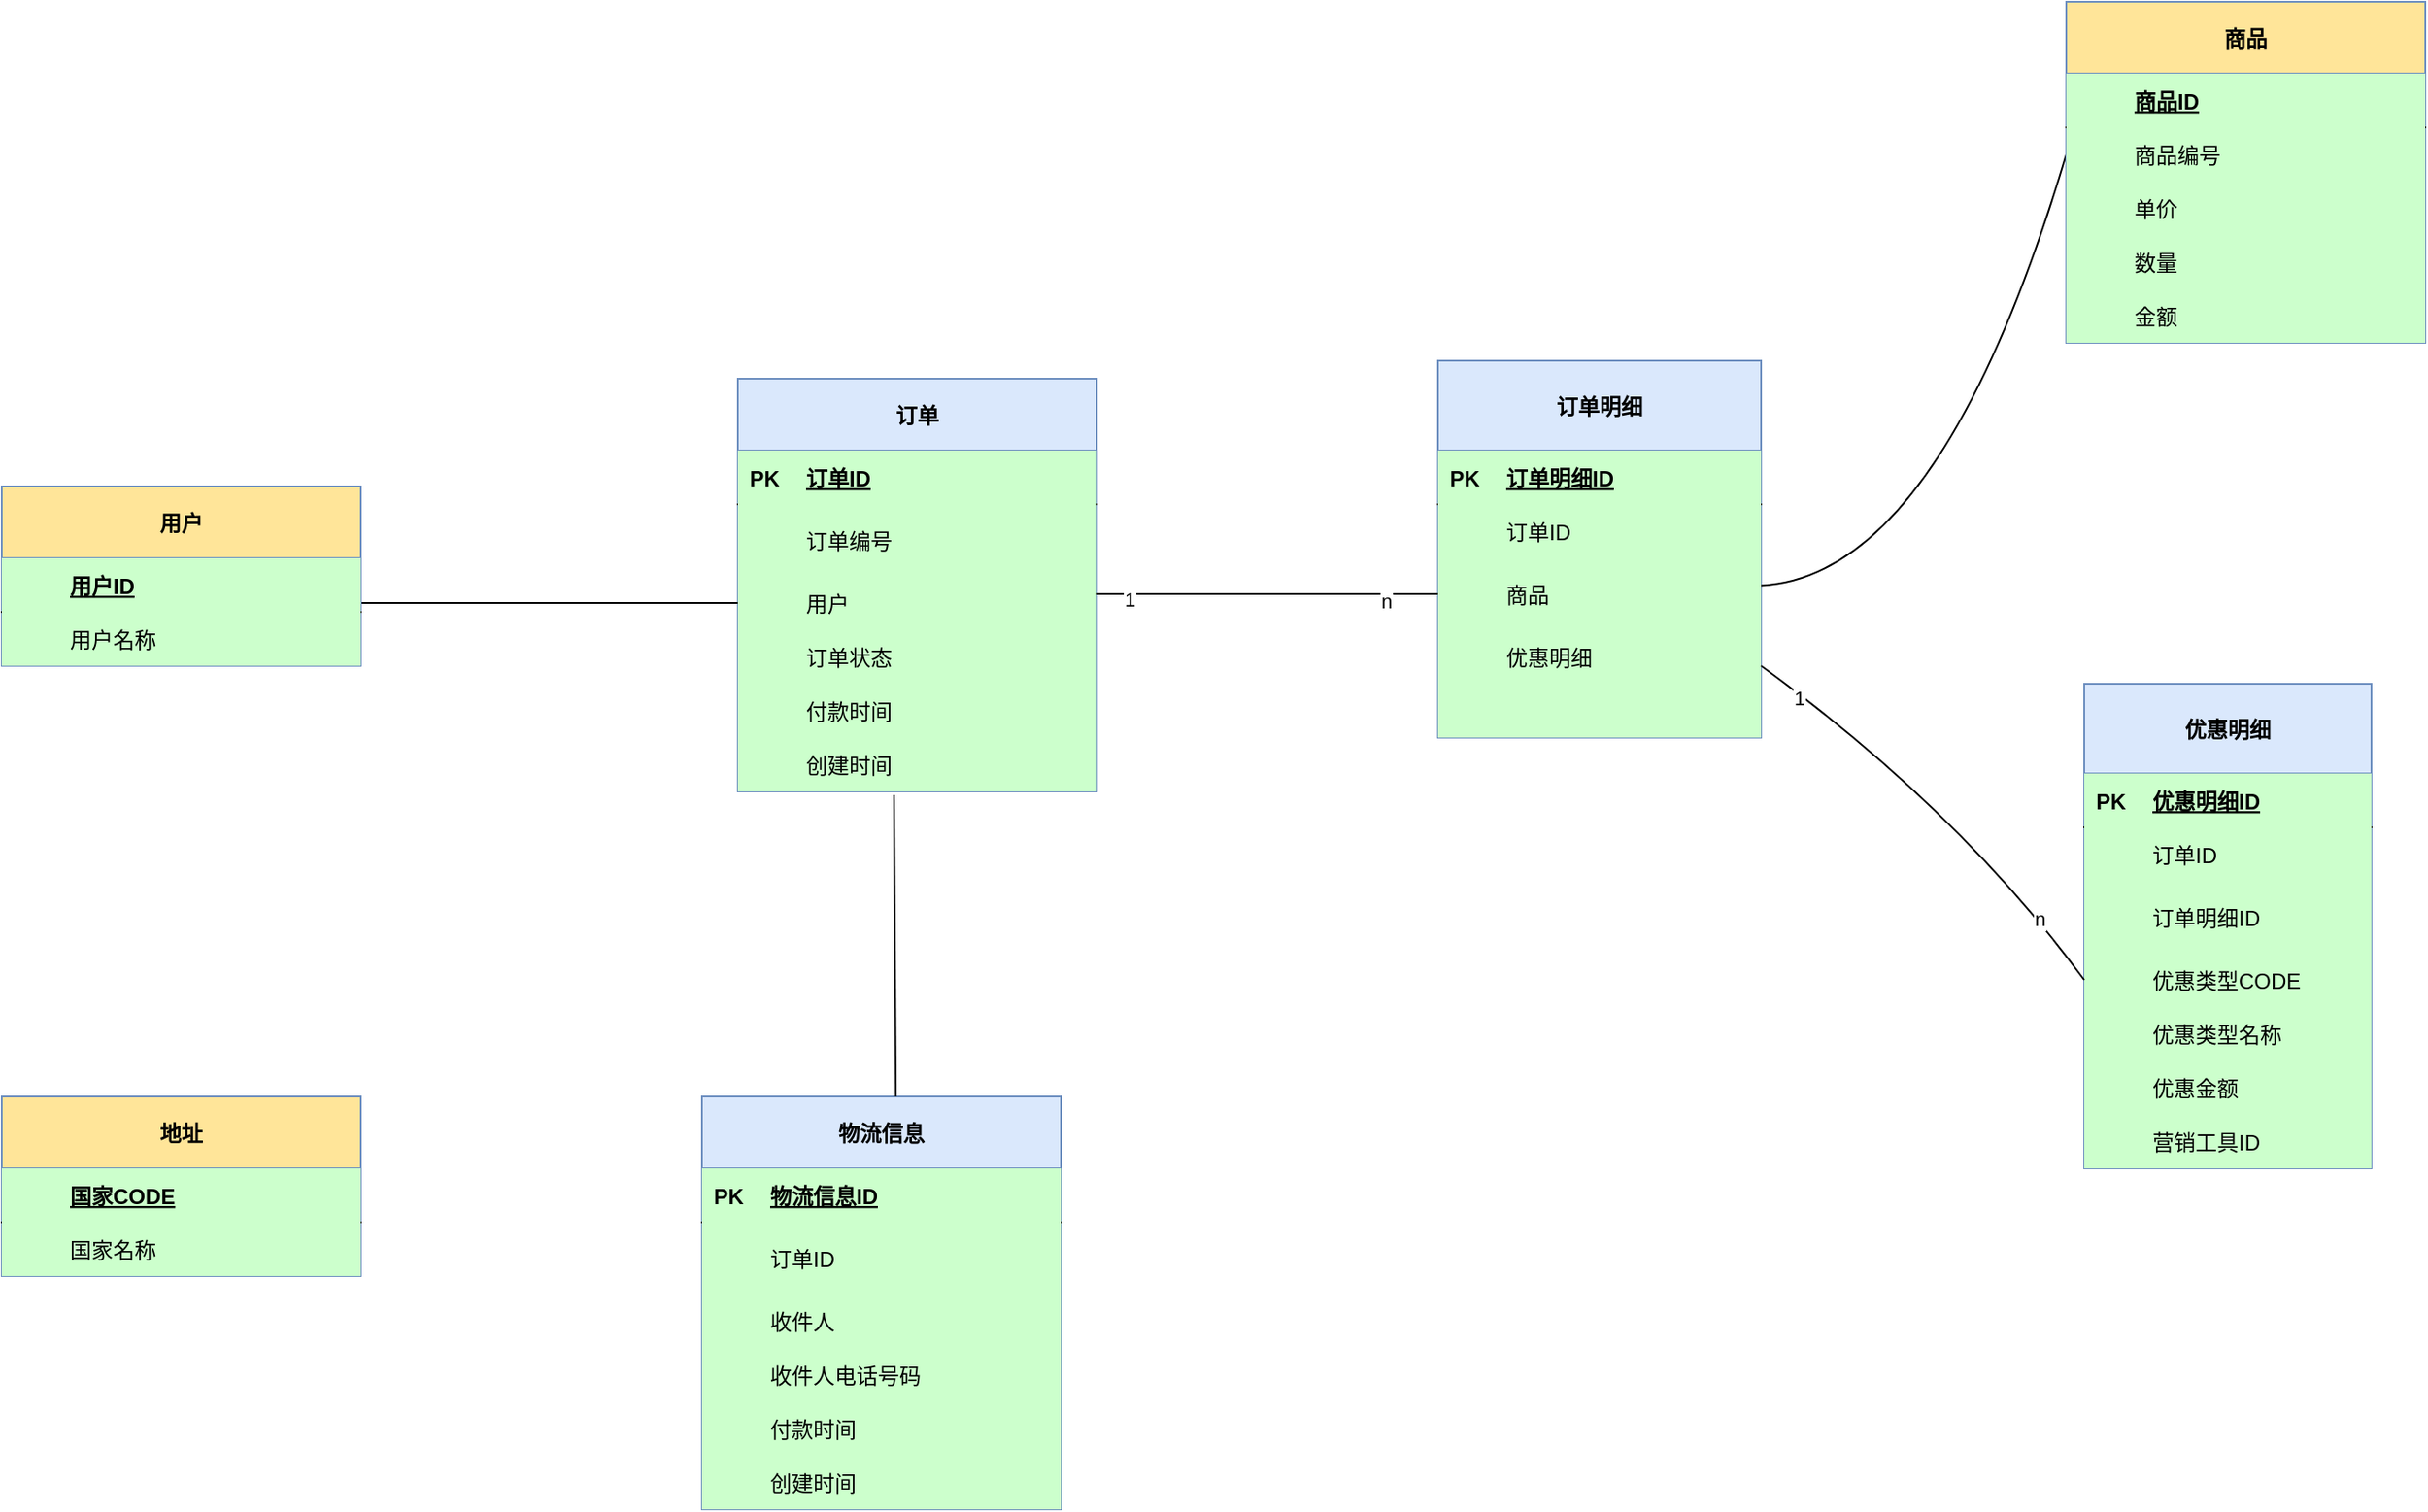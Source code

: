 <mxfile version="13.7.5" type="github">
  <diagram id="CvsDH0a3pbj6ZaCls3v0" name="第 1 页">
    <mxGraphModel dx="597" dy="684" grid="1" gridSize="10" guides="1" tooltips="1" connect="1" arrows="1" fold="1" page="1" pageScale="1" pageWidth="827" pageHeight="1169" math="0" shadow="0">
      <root>
        <mxCell id="0" />
        <mxCell id="1" parent="0" />
        <mxCell id="jhDI7tPvVPbU7EoArzrp-2" value="订单" style="shape=table;startSize=40;container=1;collapsible=1;childLayout=tableLayout;fixedRows=1;rowLines=0;fontStyle=1;align=center;resizeLast=1;fillColor=#dae8fc;strokeColor=#6c8ebf;" vertex="1" parent="1">
          <mxGeometry x="1310" y="740" width="200" height="230" as="geometry" />
        </mxCell>
        <mxCell id="jhDI7tPvVPbU7EoArzrp-3" value="" style="shape=partialRectangle;collapsible=0;dropTarget=0;pointerEvents=0;top=0;left=0;bottom=1;right=0;points=[[0,0.5],[1,0.5]];portConstraint=eastwest;fillColor=#CCFFCC;" vertex="1" parent="jhDI7tPvVPbU7EoArzrp-2">
          <mxGeometry y="40" width="200" height="30" as="geometry" />
        </mxCell>
        <mxCell id="jhDI7tPvVPbU7EoArzrp-4" value="PK" style="shape=partialRectangle;connectable=0;top=0;left=0;bottom=0;right=0;fontStyle=1;overflow=hidden;fillColor=#CCFFCC;" vertex="1" parent="jhDI7tPvVPbU7EoArzrp-3">
          <mxGeometry width="30" height="30" as="geometry" />
        </mxCell>
        <mxCell id="jhDI7tPvVPbU7EoArzrp-5" value="订单ID" style="shape=partialRectangle;connectable=0;top=0;left=0;bottom=0;right=0;align=left;spacingLeft=6;fontStyle=5;overflow=hidden;fillColor=#CCFFCC;" vertex="1" parent="jhDI7tPvVPbU7EoArzrp-3">
          <mxGeometry x="30" width="170" height="30" as="geometry" />
        </mxCell>
        <mxCell id="jhDI7tPvVPbU7EoArzrp-6" value="" style="shape=partialRectangle;collapsible=0;dropTarget=0;pointerEvents=0;top=0;left=0;bottom=0;right=0;points=[[0,0.5],[1,0.5]];portConstraint=eastwest;fillColor=#CCFFCC;" vertex="1" parent="jhDI7tPvVPbU7EoArzrp-2">
          <mxGeometry y="70" width="200" height="40" as="geometry" />
        </mxCell>
        <mxCell id="jhDI7tPvVPbU7EoArzrp-7" value="" style="shape=partialRectangle;connectable=0;top=0;left=0;bottom=0;right=0;editable=1;overflow=hidden;fillColor=#CCFFCC;" vertex="1" parent="jhDI7tPvVPbU7EoArzrp-6">
          <mxGeometry width="30" height="40" as="geometry" />
        </mxCell>
        <mxCell id="jhDI7tPvVPbU7EoArzrp-8" value="订单编号" style="shape=partialRectangle;connectable=0;top=0;left=0;bottom=0;right=0;align=left;spacingLeft=6;overflow=hidden;fillColor=#CCFFCC;" vertex="1" parent="jhDI7tPvVPbU7EoArzrp-6">
          <mxGeometry x="30" width="170" height="40" as="geometry" />
        </mxCell>
        <mxCell id="jhDI7tPvVPbU7EoArzrp-113" value="" style="shape=partialRectangle;collapsible=0;dropTarget=0;pointerEvents=0;top=0;left=0;bottom=0;right=0;points=[[0,0.5],[1,0.5]];portConstraint=eastwest;fillColor=#CCFFCC;" vertex="1" parent="jhDI7tPvVPbU7EoArzrp-2">
          <mxGeometry y="110" width="200" height="30" as="geometry" />
        </mxCell>
        <mxCell id="jhDI7tPvVPbU7EoArzrp-114" value="" style="shape=partialRectangle;connectable=0;top=0;left=0;bottom=0;right=0;editable=1;overflow=hidden;fillColor=#CCFFCC;" vertex="1" parent="jhDI7tPvVPbU7EoArzrp-113">
          <mxGeometry width="30" height="30" as="geometry" />
        </mxCell>
        <mxCell id="jhDI7tPvVPbU7EoArzrp-115" value="用户" style="shape=partialRectangle;connectable=0;top=0;left=0;bottom=0;right=0;align=left;spacingLeft=6;overflow=hidden;fillColor=#CCFFCC;" vertex="1" parent="jhDI7tPvVPbU7EoArzrp-113">
          <mxGeometry x="30" width="170" height="30" as="geometry" />
        </mxCell>
        <mxCell id="jhDI7tPvVPbU7EoArzrp-9" value="" style="shape=partialRectangle;collapsible=0;dropTarget=0;pointerEvents=0;fillColor=none;top=0;left=0;bottom=0;right=0;points=[[0,0.5],[1,0.5]];portConstraint=eastwest;strokeWidth=1;align=left;" vertex="1" parent="jhDI7tPvVPbU7EoArzrp-2">
          <mxGeometry y="140" width="200" height="30" as="geometry" />
        </mxCell>
        <mxCell id="jhDI7tPvVPbU7EoArzrp-10" value="" style="shape=partialRectangle;connectable=0;top=0;left=0;bottom=0;right=0;editable=1;overflow=hidden;fillColor=#CCFFCC;" vertex="1" parent="jhDI7tPvVPbU7EoArzrp-9">
          <mxGeometry width="30" height="30" as="geometry" />
        </mxCell>
        <mxCell id="jhDI7tPvVPbU7EoArzrp-11" value="订单状态" style="shape=partialRectangle;connectable=0;top=0;left=0;bottom=0;right=0;align=left;spacingLeft=6;overflow=hidden;strokeColor=#82b366;fillColor=#CCFFCC;" vertex="1" parent="jhDI7tPvVPbU7EoArzrp-9">
          <mxGeometry x="30" width="170" height="30" as="geometry" />
        </mxCell>
        <mxCell id="jhDI7tPvVPbU7EoArzrp-12" value="" style="shape=partialRectangle;collapsible=0;dropTarget=0;pointerEvents=0;top=0;left=0;bottom=0;right=0;points=[[0,0.5],[1,0.5]];portConstraint=eastwest;fillColor=#CCFFCC;" vertex="1" parent="jhDI7tPvVPbU7EoArzrp-2">
          <mxGeometry y="170" width="200" height="30" as="geometry" />
        </mxCell>
        <mxCell id="jhDI7tPvVPbU7EoArzrp-13" value="" style="shape=partialRectangle;connectable=0;top=0;left=0;bottom=0;right=0;editable=1;overflow=hidden;fillColor=#CCFFCC;" vertex="1" parent="jhDI7tPvVPbU7EoArzrp-12">
          <mxGeometry width="30" height="30" as="geometry" />
        </mxCell>
        <mxCell id="jhDI7tPvVPbU7EoArzrp-14" value="付款时间" style="shape=partialRectangle;connectable=0;top=0;left=0;bottom=0;right=0;align=left;spacingLeft=6;overflow=hidden;fillColor=#CCFFCC;" vertex="1" parent="jhDI7tPvVPbU7EoArzrp-12">
          <mxGeometry x="30" width="170" height="30" as="geometry" />
        </mxCell>
        <mxCell id="jhDI7tPvVPbU7EoArzrp-15" value="" style="shape=partialRectangle;collapsible=0;dropTarget=0;pointerEvents=0;top=0;left=0;bottom=0;right=0;points=[[0,0.5],[1,0.5]];portConstraint=eastwest;fillColor=#CCFFCC;" vertex="1" parent="jhDI7tPvVPbU7EoArzrp-2">
          <mxGeometry y="200" width="200" height="30" as="geometry" />
        </mxCell>
        <mxCell id="jhDI7tPvVPbU7EoArzrp-16" value="" style="shape=partialRectangle;connectable=0;top=0;left=0;bottom=0;right=0;editable=1;overflow=hidden;fillColor=#CCFFCC;" vertex="1" parent="jhDI7tPvVPbU7EoArzrp-15">
          <mxGeometry width="30" height="30" as="geometry" />
        </mxCell>
        <mxCell id="jhDI7tPvVPbU7EoArzrp-17" value="创建时间" style="shape=partialRectangle;connectable=0;top=0;left=0;bottom=0;right=0;align=left;spacingLeft=6;overflow=hidden;fillColor=#CCFFCC;" vertex="1" parent="jhDI7tPvVPbU7EoArzrp-15">
          <mxGeometry x="30" width="170" height="30" as="geometry" />
        </mxCell>
        <mxCell id="jhDI7tPvVPbU7EoArzrp-18" value="订单明细" style="shape=table;startSize=50;container=1;collapsible=1;childLayout=tableLayout;fixedRows=1;rowLines=0;fontStyle=1;align=center;resizeLast=1;fillColor=#dae8fc;strokeColor=#6c8ebf;" vertex="1" parent="1">
          <mxGeometry x="1700" y="730" width="180" height="210" as="geometry" />
        </mxCell>
        <mxCell id="jhDI7tPvVPbU7EoArzrp-19" value="" style="shape=partialRectangle;collapsible=0;dropTarget=0;pointerEvents=0;top=0;left=0;bottom=1;right=0;points=[[0,0.5],[1,0.5]];portConstraint=eastwest;fillColor=#CCFFCC;" vertex="1" parent="jhDI7tPvVPbU7EoArzrp-18">
          <mxGeometry y="50" width="180" height="30" as="geometry" />
        </mxCell>
        <mxCell id="jhDI7tPvVPbU7EoArzrp-20" value="PK" style="shape=partialRectangle;connectable=0;top=0;left=0;bottom=0;right=0;fontStyle=1;overflow=hidden;fillColor=#CCFFCC;" vertex="1" parent="jhDI7tPvVPbU7EoArzrp-19">
          <mxGeometry width="30" height="30" as="geometry" />
        </mxCell>
        <mxCell id="jhDI7tPvVPbU7EoArzrp-21" value="订单明细ID" style="shape=partialRectangle;connectable=0;top=0;left=0;bottom=0;right=0;align=left;spacingLeft=6;fontStyle=5;overflow=hidden;fillColor=#CCFFCC;" vertex="1" parent="jhDI7tPvVPbU7EoArzrp-19">
          <mxGeometry x="30" width="150" height="30" as="geometry" />
        </mxCell>
        <mxCell id="jhDI7tPvVPbU7EoArzrp-25" value="" style="shape=partialRectangle;collapsible=0;dropTarget=0;pointerEvents=0;fillColor=none;top=0;left=0;bottom=0;right=0;points=[[0,0.5],[1,0.5]];portConstraint=eastwest;strokeWidth=1;align=left;" vertex="1" parent="jhDI7tPvVPbU7EoArzrp-18">
          <mxGeometry y="80" width="180" height="30" as="geometry" />
        </mxCell>
        <mxCell id="jhDI7tPvVPbU7EoArzrp-26" value="" style="shape=partialRectangle;connectable=0;top=0;left=0;bottom=0;right=0;editable=1;overflow=hidden;fillColor=#CCFFCC;" vertex="1" parent="jhDI7tPvVPbU7EoArzrp-25">
          <mxGeometry width="30" height="30" as="geometry" />
        </mxCell>
        <mxCell id="jhDI7tPvVPbU7EoArzrp-27" value="订单ID" style="shape=partialRectangle;connectable=0;top=0;left=0;bottom=0;right=0;align=left;spacingLeft=6;overflow=hidden;strokeColor=#82b366;fillColor=#CCFFCC;" vertex="1" parent="jhDI7tPvVPbU7EoArzrp-25">
          <mxGeometry x="30" width="150" height="30" as="geometry" />
        </mxCell>
        <mxCell id="jhDI7tPvVPbU7EoArzrp-22" value="" style="shape=partialRectangle;collapsible=0;dropTarget=0;pointerEvents=0;top=0;left=0;bottom=0;right=0;points=[[0,0.5],[1,0.5]];portConstraint=eastwest;fillColor=#CCFFCC;" vertex="1" parent="jhDI7tPvVPbU7EoArzrp-18">
          <mxGeometry y="110" width="180" height="40" as="geometry" />
        </mxCell>
        <mxCell id="jhDI7tPvVPbU7EoArzrp-23" value="" style="shape=partialRectangle;connectable=0;top=0;left=0;bottom=0;right=0;editable=1;overflow=hidden;fillColor=#CCFFCC;" vertex="1" parent="jhDI7tPvVPbU7EoArzrp-22">
          <mxGeometry width="30" height="40" as="geometry" />
        </mxCell>
        <mxCell id="jhDI7tPvVPbU7EoArzrp-24" value="商品" style="shape=partialRectangle;connectable=0;top=0;left=0;bottom=0;right=0;align=left;spacingLeft=6;overflow=hidden;fillColor=#CCFFCC;" vertex="1" parent="jhDI7tPvVPbU7EoArzrp-22">
          <mxGeometry x="30" width="150" height="40" as="geometry" />
        </mxCell>
        <mxCell id="jhDI7tPvVPbU7EoArzrp-28" value="" style="shape=partialRectangle;collapsible=0;dropTarget=0;pointerEvents=0;top=0;left=0;bottom=0;right=0;points=[[0,0.5],[1,0.5]];portConstraint=eastwest;fillColor=#CCFFCC;" vertex="1" parent="jhDI7tPvVPbU7EoArzrp-18">
          <mxGeometry y="150" width="180" height="30" as="geometry" />
        </mxCell>
        <mxCell id="jhDI7tPvVPbU7EoArzrp-29" value="" style="shape=partialRectangle;connectable=0;top=0;left=0;bottom=0;right=0;editable=1;overflow=hidden;fillColor=#CCFFCC;" vertex="1" parent="jhDI7tPvVPbU7EoArzrp-28">
          <mxGeometry width="30" height="30" as="geometry" />
        </mxCell>
        <mxCell id="jhDI7tPvVPbU7EoArzrp-30" value="优惠明细" style="shape=partialRectangle;connectable=0;top=0;left=0;bottom=0;right=0;align=left;spacingLeft=6;overflow=hidden;fillColor=#CCFFCC;" vertex="1" parent="jhDI7tPvVPbU7EoArzrp-28">
          <mxGeometry x="30" width="150" height="30" as="geometry" />
        </mxCell>
        <mxCell id="jhDI7tPvVPbU7EoArzrp-31" value="" style="shape=partialRectangle;collapsible=0;dropTarget=0;pointerEvents=0;top=0;left=0;bottom=0;right=0;points=[[0,0.5],[1,0.5]];portConstraint=eastwest;fillColor=#CCFFCC;" vertex="1" parent="jhDI7tPvVPbU7EoArzrp-18">
          <mxGeometry y="180" width="180" height="30" as="geometry" />
        </mxCell>
        <mxCell id="jhDI7tPvVPbU7EoArzrp-32" value="" style="shape=partialRectangle;connectable=0;top=0;left=0;bottom=0;right=0;editable=1;overflow=hidden;fillColor=#CCFFCC;" vertex="1" parent="jhDI7tPvVPbU7EoArzrp-31">
          <mxGeometry width="30" height="30" as="geometry" />
        </mxCell>
        <mxCell id="jhDI7tPvVPbU7EoArzrp-33" value="" style="shape=partialRectangle;connectable=0;top=0;left=0;bottom=0;right=0;align=left;spacingLeft=6;overflow=hidden;fillColor=#CCFFCC;" vertex="1" parent="jhDI7tPvVPbU7EoArzrp-31">
          <mxGeometry x="30" width="150" height="30" as="geometry" />
        </mxCell>
        <mxCell id="jhDI7tPvVPbU7EoArzrp-66" value="" style="endArrow=none;html=1;entryX=0;entryY=0.5;entryDx=0;entryDy=0;curved=1;" edge="1" parent="1" source="jhDI7tPvVPbU7EoArzrp-22" target="jhDI7tPvVPbU7EoArzrp-54">
          <mxGeometry relative="1" as="geometry">
            <mxPoint x="1900" y="830" as="sourcePoint" />
            <mxPoint x="2060" y="830" as="targetPoint" />
            <Array as="points">
              <mxPoint x="1980" y="850" />
            </Array>
          </mxGeometry>
        </mxCell>
        <mxCell id="jhDI7tPvVPbU7EoArzrp-50" value="商品" style="shape=table;startSize=40;container=1;collapsible=1;childLayout=tableLayout;fixedRows=1;rowLines=0;fontStyle=1;align=center;resizeLast=1;strokeColor=#6c8ebf;fillColor=#FFE599;" vertex="1" parent="1">
          <mxGeometry x="2050" y="530" width="200" height="190" as="geometry" />
        </mxCell>
        <mxCell id="jhDI7tPvVPbU7EoArzrp-51" value="" style="shape=partialRectangle;collapsible=0;dropTarget=0;pointerEvents=0;top=0;left=0;bottom=1;right=0;points=[[0,0.5],[1,0.5]];portConstraint=eastwest;fillColor=#CCFFCC;" vertex="1" parent="jhDI7tPvVPbU7EoArzrp-50">
          <mxGeometry y="40" width="200" height="30" as="geometry" />
        </mxCell>
        <mxCell id="jhDI7tPvVPbU7EoArzrp-52" value="" style="shape=partialRectangle;connectable=0;top=0;left=0;bottom=0;right=0;fontStyle=1;overflow=hidden;fillColor=#CCFFCC;" vertex="1" parent="jhDI7tPvVPbU7EoArzrp-51">
          <mxGeometry width="30" height="30" as="geometry" />
        </mxCell>
        <mxCell id="jhDI7tPvVPbU7EoArzrp-53" value="商品ID" style="shape=partialRectangle;connectable=0;top=0;left=0;bottom=0;right=0;align=left;spacingLeft=6;fontStyle=5;overflow=hidden;fillColor=#CCFFCC;" vertex="1" parent="jhDI7tPvVPbU7EoArzrp-51">
          <mxGeometry x="30" width="170" height="30" as="geometry" />
        </mxCell>
        <mxCell id="jhDI7tPvVPbU7EoArzrp-54" value="" style="shape=partialRectangle;collapsible=0;dropTarget=0;pointerEvents=0;top=0;left=0;bottom=0;right=0;points=[[0,0.5],[1,0.5]];portConstraint=eastwest;fillColor=#CCFFCC;" vertex="1" parent="jhDI7tPvVPbU7EoArzrp-50">
          <mxGeometry y="70" width="200" height="30" as="geometry" />
        </mxCell>
        <mxCell id="jhDI7tPvVPbU7EoArzrp-55" value="" style="shape=partialRectangle;connectable=0;top=0;left=0;bottom=0;right=0;editable=1;overflow=hidden;fillColor=#CCFFCC;" vertex="1" parent="jhDI7tPvVPbU7EoArzrp-54">
          <mxGeometry width="30" height="30" as="geometry" />
        </mxCell>
        <mxCell id="jhDI7tPvVPbU7EoArzrp-56" value="商品编号" style="shape=partialRectangle;connectable=0;top=0;left=0;bottom=0;right=0;align=left;spacingLeft=6;overflow=hidden;fillColor=#CCFFCC;" vertex="1" parent="jhDI7tPvVPbU7EoArzrp-54">
          <mxGeometry x="30" width="170" height="30" as="geometry" />
        </mxCell>
        <mxCell id="jhDI7tPvVPbU7EoArzrp-57" value="" style="shape=partialRectangle;collapsible=0;dropTarget=0;pointerEvents=0;fillColor=none;top=0;left=0;bottom=0;right=0;points=[[0,0.5],[1,0.5]];portConstraint=eastwest;strokeWidth=1;align=left;" vertex="1" parent="jhDI7tPvVPbU7EoArzrp-50">
          <mxGeometry y="100" width="200" height="30" as="geometry" />
        </mxCell>
        <mxCell id="jhDI7tPvVPbU7EoArzrp-58" value="" style="shape=partialRectangle;connectable=0;top=0;left=0;bottom=0;right=0;editable=1;overflow=hidden;fillColor=#CCFFCC;" vertex="1" parent="jhDI7tPvVPbU7EoArzrp-57">
          <mxGeometry width="30" height="30" as="geometry" />
        </mxCell>
        <mxCell id="jhDI7tPvVPbU7EoArzrp-59" value="单价" style="shape=partialRectangle;connectable=0;top=0;left=0;bottom=0;right=0;align=left;spacingLeft=6;overflow=hidden;strokeColor=#82b366;fillColor=#CCFFCC;" vertex="1" parent="jhDI7tPvVPbU7EoArzrp-57">
          <mxGeometry x="30" width="170" height="30" as="geometry" />
        </mxCell>
        <mxCell id="jhDI7tPvVPbU7EoArzrp-60" value="" style="shape=partialRectangle;collapsible=0;dropTarget=0;pointerEvents=0;top=0;left=0;bottom=0;right=0;points=[[0,0.5],[1,0.5]];portConstraint=eastwest;fillColor=#CCFFCC;" vertex="1" parent="jhDI7tPvVPbU7EoArzrp-50">
          <mxGeometry y="130" width="200" height="30" as="geometry" />
        </mxCell>
        <mxCell id="jhDI7tPvVPbU7EoArzrp-61" value="" style="shape=partialRectangle;connectable=0;top=0;left=0;bottom=0;right=0;editable=1;overflow=hidden;fillColor=#CCFFCC;" vertex="1" parent="jhDI7tPvVPbU7EoArzrp-60">
          <mxGeometry width="30" height="30" as="geometry" />
        </mxCell>
        <mxCell id="jhDI7tPvVPbU7EoArzrp-62" value="数量" style="shape=partialRectangle;connectable=0;top=0;left=0;bottom=0;right=0;align=left;spacingLeft=6;overflow=hidden;fillColor=#CCFFCC;" vertex="1" parent="jhDI7tPvVPbU7EoArzrp-60">
          <mxGeometry x="30" width="170" height="30" as="geometry" />
        </mxCell>
        <mxCell id="jhDI7tPvVPbU7EoArzrp-63" value="" style="shape=partialRectangle;collapsible=0;dropTarget=0;pointerEvents=0;top=0;left=0;bottom=0;right=0;points=[[0,0.5],[1,0.5]];portConstraint=eastwest;fillColor=#CCFFCC;" vertex="1" parent="jhDI7tPvVPbU7EoArzrp-50">
          <mxGeometry y="160" width="200" height="30" as="geometry" />
        </mxCell>
        <mxCell id="jhDI7tPvVPbU7EoArzrp-64" value="" style="shape=partialRectangle;connectable=0;top=0;left=0;bottom=0;right=0;editable=1;overflow=hidden;fillColor=#CCFFCC;" vertex="1" parent="jhDI7tPvVPbU7EoArzrp-63">
          <mxGeometry width="30" height="30" as="geometry" />
        </mxCell>
        <mxCell id="jhDI7tPvVPbU7EoArzrp-65" value="金额" style="shape=partialRectangle;connectable=0;top=0;left=0;bottom=0;right=0;align=left;spacingLeft=6;overflow=hidden;fillColor=#CCFFCC;" vertex="1" parent="jhDI7tPvVPbU7EoArzrp-63">
          <mxGeometry x="30" width="170" height="30" as="geometry" />
        </mxCell>
        <mxCell id="jhDI7tPvVPbU7EoArzrp-67" value="优惠明细" style="shape=table;startSize=50;container=1;collapsible=1;childLayout=tableLayout;fixedRows=1;rowLines=0;fontStyle=1;align=center;resizeLast=1;fillColor=#dae8fc;strokeColor=#6c8ebf;" vertex="1" parent="1">
          <mxGeometry x="2060" y="910" width="160" height="270" as="geometry" />
        </mxCell>
        <mxCell id="jhDI7tPvVPbU7EoArzrp-68" value="" style="shape=partialRectangle;collapsible=0;dropTarget=0;pointerEvents=0;top=0;left=0;bottom=1;right=0;points=[[0,0.5],[1,0.5]];portConstraint=eastwest;fillColor=#CCFFCC;" vertex="1" parent="jhDI7tPvVPbU7EoArzrp-67">
          <mxGeometry y="50" width="160" height="30" as="geometry" />
        </mxCell>
        <mxCell id="jhDI7tPvVPbU7EoArzrp-69" value="PK" style="shape=partialRectangle;connectable=0;top=0;left=0;bottom=0;right=0;fontStyle=1;overflow=hidden;fillColor=#CCFFCC;" vertex="1" parent="jhDI7tPvVPbU7EoArzrp-68">
          <mxGeometry width="30" height="30" as="geometry" />
        </mxCell>
        <mxCell id="jhDI7tPvVPbU7EoArzrp-70" value="优惠明细ID" style="shape=partialRectangle;connectable=0;top=0;left=0;bottom=0;right=0;align=left;spacingLeft=6;fontStyle=5;overflow=hidden;fillColor=#CCFFCC;" vertex="1" parent="jhDI7tPvVPbU7EoArzrp-68">
          <mxGeometry x="30" width="130" height="30" as="geometry" />
        </mxCell>
        <mxCell id="jhDI7tPvVPbU7EoArzrp-71" value="" style="shape=partialRectangle;collapsible=0;dropTarget=0;pointerEvents=0;fillColor=none;top=0;left=0;bottom=0;right=0;points=[[0,0.5],[1,0.5]];portConstraint=eastwest;strokeWidth=1;align=left;" vertex="1" parent="jhDI7tPvVPbU7EoArzrp-67">
          <mxGeometry y="80" width="160" height="30" as="geometry" />
        </mxCell>
        <mxCell id="jhDI7tPvVPbU7EoArzrp-72" value="" style="shape=partialRectangle;connectable=0;top=0;left=0;bottom=0;right=0;editable=1;overflow=hidden;fillColor=#CCFFCC;" vertex="1" parent="jhDI7tPvVPbU7EoArzrp-71">
          <mxGeometry width="30" height="30" as="geometry" />
        </mxCell>
        <mxCell id="jhDI7tPvVPbU7EoArzrp-73" value="订单ID" style="shape=partialRectangle;connectable=0;top=0;left=0;bottom=0;right=0;align=left;spacingLeft=6;overflow=hidden;strokeColor=#82b366;fillColor=#CCFFCC;" vertex="1" parent="jhDI7tPvVPbU7EoArzrp-71">
          <mxGeometry x="30" width="130" height="30" as="geometry" />
        </mxCell>
        <mxCell id="jhDI7tPvVPbU7EoArzrp-74" value="" style="shape=partialRectangle;collapsible=0;dropTarget=0;pointerEvents=0;top=0;left=0;bottom=0;right=0;points=[[0,0.5],[1,0.5]];portConstraint=eastwest;fillColor=#CCFFCC;" vertex="1" parent="jhDI7tPvVPbU7EoArzrp-67">
          <mxGeometry y="110" width="160" height="40" as="geometry" />
        </mxCell>
        <mxCell id="jhDI7tPvVPbU7EoArzrp-75" value="" style="shape=partialRectangle;connectable=0;top=0;left=0;bottom=0;right=0;editable=1;overflow=hidden;fillColor=#CCFFCC;" vertex="1" parent="jhDI7tPvVPbU7EoArzrp-74">
          <mxGeometry width="30" height="40" as="geometry" />
        </mxCell>
        <mxCell id="jhDI7tPvVPbU7EoArzrp-76" value="订单明细ID" style="shape=partialRectangle;connectable=0;top=0;left=0;bottom=0;right=0;align=left;spacingLeft=6;overflow=hidden;fillColor=#CCFFCC;" vertex="1" parent="jhDI7tPvVPbU7EoArzrp-74">
          <mxGeometry x="30" width="130" height="40" as="geometry" />
        </mxCell>
        <mxCell id="jhDI7tPvVPbU7EoArzrp-77" value="" style="shape=partialRectangle;collapsible=0;dropTarget=0;pointerEvents=0;top=0;left=0;bottom=0;right=0;points=[[0,0.5],[1,0.5]];portConstraint=eastwest;fillColor=#CCFFCC;" vertex="1" parent="jhDI7tPvVPbU7EoArzrp-67">
          <mxGeometry y="150" width="160" height="30" as="geometry" />
        </mxCell>
        <mxCell id="jhDI7tPvVPbU7EoArzrp-78" value="" style="shape=partialRectangle;connectable=0;top=0;left=0;bottom=0;right=0;editable=1;overflow=hidden;fillColor=#CCFFCC;" vertex="1" parent="jhDI7tPvVPbU7EoArzrp-77">
          <mxGeometry width="30" height="30" as="geometry" />
        </mxCell>
        <mxCell id="jhDI7tPvVPbU7EoArzrp-79" value="优惠类型CODE" style="shape=partialRectangle;connectable=0;top=0;left=0;bottom=0;right=0;align=left;spacingLeft=6;overflow=hidden;fillColor=#CCFFCC;" vertex="1" parent="jhDI7tPvVPbU7EoArzrp-77">
          <mxGeometry x="30" width="130" height="30" as="geometry" />
        </mxCell>
        <mxCell id="jhDI7tPvVPbU7EoArzrp-80" value="" style="shape=partialRectangle;collapsible=0;dropTarget=0;pointerEvents=0;top=0;left=0;bottom=0;right=0;points=[[0,0.5],[1,0.5]];portConstraint=eastwest;fillColor=#CCFFCC;" vertex="1" parent="jhDI7tPvVPbU7EoArzrp-67">
          <mxGeometry y="180" width="160" height="30" as="geometry" />
        </mxCell>
        <mxCell id="jhDI7tPvVPbU7EoArzrp-81" value="" style="shape=partialRectangle;connectable=0;top=0;left=0;bottom=0;right=0;editable=1;overflow=hidden;fillColor=#CCFFCC;" vertex="1" parent="jhDI7tPvVPbU7EoArzrp-80">
          <mxGeometry width="30" height="30" as="geometry" />
        </mxCell>
        <mxCell id="jhDI7tPvVPbU7EoArzrp-82" value="优惠类型名称" style="shape=partialRectangle;connectable=0;top=0;left=0;bottom=0;right=0;align=left;spacingLeft=6;overflow=hidden;fillColor=#CCFFCC;" vertex="1" parent="jhDI7tPvVPbU7EoArzrp-80">
          <mxGeometry x="30" width="130" height="30" as="geometry" />
        </mxCell>
        <mxCell id="jhDI7tPvVPbU7EoArzrp-83" value="" style="shape=partialRectangle;collapsible=0;dropTarget=0;pointerEvents=0;top=0;left=0;bottom=0;right=0;points=[[0,0.5],[1,0.5]];portConstraint=eastwest;strokeColor=#82b366;fillColor=#CCFFCC;" vertex="1" parent="jhDI7tPvVPbU7EoArzrp-67">
          <mxGeometry y="210" width="160" height="30" as="geometry" />
        </mxCell>
        <mxCell id="jhDI7tPvVPbU7EoArzrp-84" value="" style="shape=partialRectangle;connectable=0;top=0;left=0;bottom=0;right=0;editable=1;overflow=hidden;strokeColor=#82b366;fillColor=#CCFFCC;" vertex="1" parent="jhDI7tPvVPbU7EoArzrp-83">
          <mxGeometry width="30" height="30" as="geometry" />
        </mxCell>
        <mxCell id="jhDI7tPvVPbU7EoArzrp-85" value="优惠金额" style="shape=partialRectangle;connectable=0;top=0;left=0;bottom=0;right=0;align=left;spacingLeft=6;overflow=hidden;strokeColor=#82b366;fillColor=#CCFFCC;" vertex="1" parent="jhDI7tPvVPbU7EoArzrp-83">
          <mxGeometry x="30" width="130" height="30" as="geometry" />
        </mxCell>
        <mxCell id="jhDI7tPvVPbU7EoArzrp-86" value="" style="shape=partialRectangle;collapsible=0;dropTarget=0;pointerEvents=0;top=0;left=0;bottom=0;right=0;points=[[0,0.5],[1,0.5]];portConstraint=eastwest;strokeColor=#82b366;fillColor=#CCFFCC;" vertex="1" parent="jhDI7tPvVPbU7EoArzrp-67">
          <mxGeometry y="240" width="160" height="30" as="geometry" />
        </mxCell>
        <mxCell id="jhDI7tPvVPbU7EoArzrp-87" value="" style="shape=partialRectangle;connectable=0;top=0;left=0;bottom=0;right=0;editable=1;overflow=hidden;strokeColor=#82b366;fillColor=#CCFFCC;" vertex="1" parent="jhDI7tPvVPbU7EoArzrp-86">
          <mxGeometry width="30" height="30" as="geometry" />
        </mxCell>
        <mxCell id="jhDI7tPvVPbU7EoArzrp-88" value="营销工具ID" style="shape=partialRectangle;connectable=0;top=0;left=0;bottom=0;right=0;align=left;spacingLeft=6;overflow=hidden;strokeColor=#82b366;fillColor=#CCFFCC;" vertex="1" parent="jhDI7tPvVPbU7EoArzrp-86">
          <mxGeometry x="30" width="130" height="30" as="geometry" />
        </mxCell>
        <mxCell id="jhDI7tPvVPbU7EoArzrp-89" value="" style="endArrow=none;html=1;entryX=0;entryY=0.5;entryDx=0;entryDy=0;curved=1;" edge="1" parent="1" target="jhDI7tPvVPbU7EoArzrp-77">
          <mxGeometry relative="1" as="geometry">
            <mxPoint x="1880" y="900" as="sourcePoint" />
            <mxPoint x="2040" y="900" as="targetPoint" />
            <Array as="points">
              <mxPoint x="1990" y="980" />
            </Array>
          </mxGeometry>
        </mxCell>
        <mxCell id="jhDI7tPvVPbU7EoArzrp-93" value="1" style="edgeLabel;html=1;align=center;verticalAlign=middle;resizable=0;points=[];" vertex="1" connectable="0" parent="jhDI7tPvVPbU7EoArzrp-89">
          <mxGeometry x="0.071" y="-108" relative="1" as="geometry">
            <mxPoint x="-2" y="-126" as="offset" />
          </mxGeometry>
        </mxCell>
        <mxCell id="jhDI7tPvVPbU7EoArzrp-94" value="n" style="edgeLabel;html=1;align=center;verticalAlign=middle;resizable=0;points=[];" vertex="1" connectable="0" parent="jhDI7tPvVPbU7EoArzrp-89">
          <mxGeometry x="0.674" y="-1" relative="1" as="geometry">
            <mxPoint y="-1" as="offset" />
          </mxGeometry>
        </mxCell>
        <mxCell id="jhDI7tPvVPbU7EoArzrp-112" value="" style="endArrow=none;html=1;curved=1;entryX=0;entryY=0.5;entryDx=0;entryDy=0;" edge="1" parent="1" target="jhDI7tPvVPbU7EoArzrp-113">
          <mxGeometry relative="1" as="geometry">
            <mxPoint x="1100" y="865" as="sourcePoint" />
            <mxPoint x="1200" y="890" as="targetPoint" />
          </mxGeometry>
        </mxCell>
        <mxCell id="jhDI7tPvVPbU7EoArzrp-96" value="用户" style="shape=table;startSize=40;container=1;collapsible=1;childLayout=tableLayout;fixedRows=1;rowLines=0;fontStyle=1;align=center;resizeLast=1;strokeColor=#6c8ebf;fillColor=#FFE599;" vertex="1" parent="1">
          <mxGeometry x="900" y="800" width="200" height="100" as="geometry" />
        </mxCell>
        <mxCell id="jhDI7tPvVPbU7EoArzrp-97" value="" style="shape=partialRectangle;collapsible=0;dropTarget=0;pointerEvents=0;top=0;left=0;bottom=1;right=0;points=[[0,0.5],[1,0.5]];portConstraint=eastwest;fillColor=#CCFFCC;" vertex="1" parent="jhDI7tPvVPbU7EoArzrp-96">
          <mxGeometry y="40" width="200" height="30" as="geometry" />
        </mxCell>
        <mxCell id="jhDI7tPvVPbU7EoArzrp-98" value="" style="shape=partialRectangle;connectable=0;top=0;left=0;bottom=0;right=0;fontStyle=1;overflow=hidden;fillColor=#CCFFCC;" vertex="1" parent="jhDI7tPvVPbU7EoArzrp-97">
          <mxGeometry width="30" height="30" as="geometry" />
        </mxCell>
        <mxCell id="jhDI7tPvVPbU7EoArzrp-99" value="用户ID" style="shape=partialRectangle;connectable=0;top=0;left=0;bottom=0;right=0;align=left;spacingLeft=6;fontStyle=5;overflow=hidden;fillColor=#CCFFCC;" vertex="1" parent="jhDI7tPvVPbU7EoArzrp-97">
          <mxGeometry x="30" width="170" height="30" as="geometry" />
        </mxCell>
        <mxCell id="jhDI7tPvVPbU7EoArzrp-100" value="" style="shape=partialRectangle;collapsible=0;dropTarget=0;pointerEvents=0;top=0;left=0;bottom=0;right=0;points=[[0,0.5],[1,0.5]];portConstraint=eastwest;fillColor=#CCFFCC;" vertex="1" parent="jhDI7tPvVPbU7EoArzrp-96">
          <mxGeometry y="70" width="200" height="30" as="geometry" />
        </mxCell>
        <mxCell id="jhDI7tPvVPbU7EoArzrp-101" value="" style="shape=partialRectangle;connectable=0;top=0;left=0;bottom=0;right=0;editable=1;overflow=hidden;fillColor=#CCFFCC;" vertex="1" parent="jhDI7tPvVPbU7EoArzrp-100">
          <mxGeometry width="30" height="30" as="geometry" />
        </mxCell>
        <mxCell id="jhDI7tPvVPbU7EoArzrp-102" value="用户名称" style="shape=partialRectangle;connectable=0;top=0;left=0;bottom=0;right=0;align=left;spacingLeft=6;overflow=hidden;fillColor=#CCFFCC;" vertex="1" parent="jhDI7tPvVPbU7EoArzrp-100">
          <mxGeometry x="30" width="170" height="30" as="geometry" />
        </mxCell>
        <mxCell id="jhDI7tPvVPbU7EoArzrp-118" value="" style="endArrow=none;html=1;rounded=0;" edge="1" parent="1" target="jhDI7tPvVPbU7EoArzrp-22">
          <mxGeometry relative="1" as="geometry">
            <mxPoint x="1510" y="860" as="sourcePoint" />
            <mxPoint x="1670" y="860" as="targetPoint" />
          </mxGeometry>
        </mxCell>
        <mxCell id="jhDI7tPvVPbU7EoArzrp-119" value="1" style="edgeLabel;html=1;align=center;verticalAlign=middle;resizable=0;points=[];" vertex="1" connectable="0" parent="jhDI7tPvVPbU7EoArzrp-118">
          <mxGeometry x="-0.81" y="-3" relative="1" as="geometry">
            <mxPoint as="offset" />
          </mxGeometry>
        </mxCell>
        <mxCell id="jhDI7tPvVPbU7EoArzrp-120" value="n" style="edgeLabel;html=1;align=center;verticalAlign=middle;resizable=0;points=[];" vertex="1" connectable="0" parent="jhDI7tPvVPbU7EoArzrp-118">
          <mxGeometry x="0.695" y="-4" relative="1" as="geometry">
            <mxPoint as="offset" />
          </mxGeometry>
        </mxCell>
        <mxCell id="jhDI7tPvVPbU7EoArzrp-121" value="物流信息" style="shape=table;startSize=40;container=1;collapsible=1;childLayout=tableLayout;fixedRows=1;rowLines=0;fontStyle=1;align=center;resizeLast=1;fillColor=#dae8fc;strokeColor=#6c8ebf;" vertex="1" parent="1">
          <mxGeometry x="1290" y="1140" width="200" height="230" as="geometry" />
        </mxCell>
        <mxCell id="jhDI7tPvVPbU7EoArzrp-122" value="" style="shape=partialRectangle;collapsible=0;dropTarget=0;pointerEvents=0;top=0;left=0;bottom=1;right=0;points=[[0,0.5],[1,0.5]];portConstraint=eastwest;fillColor=#CCFFCC;" vertex="1" parent="jhDI7tPvVPbU7EoArzrp-121">
          <mxGeometry y="40" width="200" height="30" as="geometry" />
        </mxCell>
        <mxCell id="jhDI7tPvVPbU7EoArzrp-123" value="PK" style="shape=partialRectangle;connectable=0;top=0;left=0;bottom=0;right=0;fontStyle=1;overflow=hidden;fillColor=#CCFFCC;" vertex="1" parent="jhDI7tPvVPbU7EoArzrp-122">
          <mxGeometry width="30" height="30" as="geometry" />
        </mxCell>
        <mxCell id="jhDI7tPvVPbU7EoArzrp-124" value="物流信息ID" style="shape=partialRectangle;connectable=0;top=0;left=0;bottom=0;right=0;align=left;spacingLeft=6;fontStyle=5;overflow=hidden;fillColor=#CCFFCC;" vertex="1" parent="jhDI7tPvVPbU7EoArzrp-122">
          <mxGeometry x="30" width="170" height="30" as="geometry" />
        </mxCell>
        <mxCell id="jhDI7tPvVPbU7EoArzrp-125" value="" style="shape=partialRectangle;collapsible=0;dropTarget=0;pointerEvents=0;top=0;left=0;bottom=0;right=0;points=[[0,0.5],[1,0.5]];portConstraint=eastwest;fillColor=#CCFFCC;" vertex="1" parent="jhDI7tPvVPbU7EoArzrp-121">
          <mxGeometry y="70" width="200" height="40" as="geometry" />
        </mxCell>
        <mxCell id="jhDI7tPvVPbU7EoArzrp-126" value="" style="shape=partialRectangle;connectable=0;top=0;left=0;bottom=0;right=0;editable=1;overflow=hidden;fillColor=#CCFFCC;" vertex="1" parent="jhDI7tPvVPbU7EoArzrp-125">
          <mxGeometry width="30" height="40" as="geometry" />
        </mxCell>
        <mxCell id="jhDI7tPvVPbU7EoArzrp-127" value="订单ID" style="shape=partialRectangle;connectable=0;top=0;left=0;bottom=0;right=0;align=left;spacingLeft=6;overflow=hidden;fillColor=#CCFFCC;" vertex="1" parent="jhDI7tPvVPbU7EoArzrp-125">
          <mxGeometry x="30" width="170" height="40" as="geometry" />
        </mxCell>
        <mxCell id="jhDI7tPvVPbU7EoArzrp-128" value="" style="shape=partialRectangle;collapsible=0;dropTarget=0;pointerEvents=0;top=0;left=0;bottom=0;right=0;points=[[0,0.5],[1,0.5]];portConstraint=eastwest;fillColor=#CCFFCC;" vertex="1" parent="jhDI7tPvVPbU7EoArzrp-121">
          <mxGeometry y="110" width="200" height="30" as="geometry" />
        </mxCell>
        <mxCell id="jhDI7tPvVPbU7EoArzrp-129" value="" style="shape=partialRectangle;connectable=0;top=0;left=0;bottom=0;right=0;editable=1;overflow=hidden;fillColor=#CCFFCC;" vertex="1" parent="jhDI7tPvVPbU7EoArzrp-128">
          <mxGeometry width="30" height="30" as="geometry" />
        </mxCell>
        <mxCell id="jhDI7tPvVPbU7EoArzrp-130" value="收件人" style="shape=partialRectangle;connectable=0;top=0;left=0;bottom=0;right=0;align=left;spacingLeft=6;overflow=hidden;fillColor=#CCFFCC;" vertex="1" parent="jhDI7tPvVPbU7EoArzrp-128">
          <mxGeometry x="30" width="170" height="30" as="geometry" />
        </mxCell>
        <mxCell id="jhDI7tPvVPbU7EoArzrp-131" value="" style="shape=partialRectangle;collapsible=0;dropTarget=0;pointerEvents=0;fillColor=none;top=0;left=0;bottom=0;right=0;points=[[0,0.5],[1,0.5]];portConstraint=eastwest;strokeWidth=1;align=left;" vertex="1" parent="jhDI7tPvVPbU7EoArzrp-121">
          <mxGeometry y="140" width="200" height="30" as="geometry" />
        </mxCell>
        <mxCell id="jhDI7tPvVPbU7EoArzrp-132" value="" style="shape=partialRectangle;connectable=0;top=0;left=0;bottom=0;right=0;editable=1;overflow=hidden;fillColor=#CCFFCC;" vertex="1" parent="jhDI7tPvVPbU7EoArzrp-131">
          <mxGeometry width="30" height="30" as="geometry" />
        </mxCell>
        <mxCell id="jhDI7tPvVPbU7EoArzrp-133" value="收件人电话号码" style="shape=partialRectangle;connectable=0;top=0;left=0;bottom=0;right=0;align=left;spacingLeft=6;overflow=hidden;strokeColor=#82b366;fillColor=#CCFFCC;" vertex="1" parent="jhDI7tPvVPbU7EoArzrp-131">
          <mxGeometry x="30" width="170" height="30" as="geometry" />
        </mxCell>
        <mxCell id="jhDI7tPvVPbU7EoArzrp-134" value="" style="shape=partialRectangle;collapsible=0;dropTarget=0;pointerEvents=0;top=0;left=0;bottom=0;right=0;points=[[0,0.5],[1,0.5]];portConstraint=eastwest;fillColor=#CCFFCC;" vertex="1" parent="jhDI7tPvVPbU7EoArzrp-121">
          <mxGeometry y="170" width="200" height="30" as="geometry" />
        </mxCell>
        <mxCell id="jhDI7tPvVPbU7EoArzrp-135" value="" style="shape=partialRectangle;connectable=0;top=0;left=0;bottom=0;right=0;editable=1;overflow=hidden;fillColor=#CCFFCC;" vertex="1" parent="jhDI7tPvVPbU7EoArzrp-134">
          <mxGeometry width="30" height="30" as="geometry" />
        </mxCell>
        <mxCell id="jhDI7tPvVPbU7EoArzrp-136" value="付款时间" style="shape=partialRectangle;connectable=0;top=0;left=0;bottom=0;right=0;align=left;spacingLeft=6;overflow=hidden;fillColor=#CCFFCC;" vertex="1" parent="jhDI7tPvVPbU7EoArzrp-134">
          <mxGeometry x="30" width="170" height="30" as="geometry" />
        </mxCell>
        <mxCell id="jhDI7tPvVPbU7EoArzrp-137" value="" style="shape=partialRectangle;collapsible=0;dropTarget=0;pointerEvents=0;top=0;left=0;bottom=0;right=0;points=[[0,0.5],[1,0.5]];portConstraint=eastwest;fillColor=#CCFFCC;" vertex="1" parent="jhDI7tPvVPbU7EoArzrp-121">
          <mxGeometry y="200" width="200" height="30" as="geometry" />
        </mxCell>
        <mxCell id="jhDI7tPvVPbU7EoArzrp-138" value="" style="shape=partialRectangle;connectable=0;top=0;left=0;bottom=0;right=0;editable=1;overflow=hidden;fillColor=#CCFFCC;" vertex="1" parent="jhDI7tPvVPbU7EoArzrp-137">
          <mxGeometry width="30" height="30" as="geometry" />
        </mxCell>
        <mxCell id="jhDI7tPvVPbU7EoArzrp-139" value="创建时间" style="shape=partialRectangle;connectable=0;top=0;left=0;bottom=0;right=0;align=left;spacingLeft=6;overflow=hidden;fillColor=#CCFFCC;" vertex="1" parent="jhDI7tPvVPbU7EoArzrp-137">
          <mxGeometry x="30" width="170" height="30" as="geometry" />
        </mxCell>
        <mxCell id="jhDI7tPvVPbU7EoArzrp-142" value="" style="endArrow=none;html=1;rounded=0;entryX=0.54;entryY=0;entryDx=0;entryDy=0;entryPerimeter=0;exitX=0.435;exitY=1.067;exitDx=0;exitDy=0;exitPerimeter=0;" edge="1" parent="1" source="jhDI7tPvVPbU7EoArzrp-15" target="jhDI7tPvVPbU7EoArzrp-121">
          <mxGeometry relative="1" as="geometry">
            <mxPoint x="1130" y="1200" as="sourcePoint" />
            <mxPoint x="1290" y="1200" as="targetPoint" />
          </mxGeometry>
        </mxCell>
        <mxCell id="jhDI7tPvVPbU7EoArzrp-143" value="地址" style="shape=table;startSize=40;container=1;collapsible=1;childLayout=tableLayout;fixedRows=1;rowLines=0;fontStyle=1;align=center;resizeLast=1;strokeColor=#6c8ebf;fillColor=#FFE599;" vertex="1" parent="1">
          <mxGeometry x="900" y="1140" width="200" height="100" as="geometry" />
        </mxCell>
        <mxCell id="jhDI7tPvVPbU7EoArzrp-144" value="" style="shape=partialRectangle;collapsible=0;dropTarget=0;pointerEvents=0;top=0;left=0;bottom=1;right=0;points=[[0,0.5],[1,0.5]];portConstraint=eastwest;fillColor=#CCFFCC;" vertex="1" parent="jhDI7tPvVPbU7EoArzrp-143">
          <mxGeometry y="40" width="200" height="30" as="geometry" />
        </mxCell>
        <mxCell id="jhDI7tPvVPbU7EoArzrp-145" value="" style="shape=partialRectangle;connectable=0;top=0;left=0;bottom=0;right=0;fontStyle=1;overflow=hidden;fillColor=#CCFFCC;" vertex="1" parent="jhDI7tPvVPbU7EoArzrp-144">
          <mxGeometry width="30" height="30" as="geometry" />
        </mxCell>
        <mxCell id="jhDI7tPvVPbU7EoArzrp-146" value="国家CODE" style="shape=partialRectangle;connectable=0;top=0;left=0;bottom=0;right=0;align=left;spacingLeft=6;fontStyle=5;overflow=hidden;fillColor=#CCFFCC;" vertex="1" parent="jhDI7tPvVPbU7EoArzrp-144">
          <mxGeometry x="30" width="170" height="30" as="geometry" />
        </mxCell>
        <mxCell id="jhDI7tPvVPbU7EoArzrp-147" value="" style="shape=partialRectangle;collapsible=0;dropTarget=0;pointerEvents=0;top=0;left=0;bottom=0;right=0;points=[[0,0.5],[1,0.5]];portConstraint=eastwest;fillColor=#CCFFCC;" vertex="1" parent="jhDI7tPvVPbU7EoArzrp-143">
          <mxGeometry y="70" width="200" height="30" as="geometry" />
        </mxCell>
        <mxCell id="jhDI7tPvVPbU7EoArzrp-148" value="" style="shape=partialRectangle;connectable=0;top=0;left=0;bottom=0;right=0;editable=1;overflow=hidden;fillColor=#CCFFCC;" vertex="1" parent="jhDI7tPvVPbU7EoArzrp-147">
          <mxGeometry width="30" height="30" as="geometry" />
        </mxCell>
        <mxCell id="jhDI7tPvVPbU7EoArzrp-149" value="国家名称" style="shape=partialRectangle;connectable=0;top=0;left=0;bottom=0;right=0;align=left;spacingLeft=6;overflow=hidden;fillColor=#CCFFCC;" vertex="1" parent="jhDI7tPvVPbU7EoArzrp-147">
          <mxGeometry x="30" width="170" height="30" as="geometry" />
        </mxCell>
      </root>
    </mxGraphModel>
  </diagram>
</mxfile>
